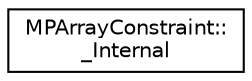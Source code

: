 digraph "Graphical Class Hierarchy"
{
 // LATEX_PDF_SIZE
  edge [fontname="Helvetica",fontsize="10",labelfontname="Helvetica",labelfontsize="10"];
  node [fontname="Helvetica",fontsize="10",shape=record];
  rankdir="LR";
  Node0 [label="MPArrayConstraint::\l_Internal",height=0.2,width=0.4,color="black", fillcolor="white", style="filled",URL="$classoperations__research_1_1_m_p_array_constraint_1_1___internal.html",tooltip=" "];
}

